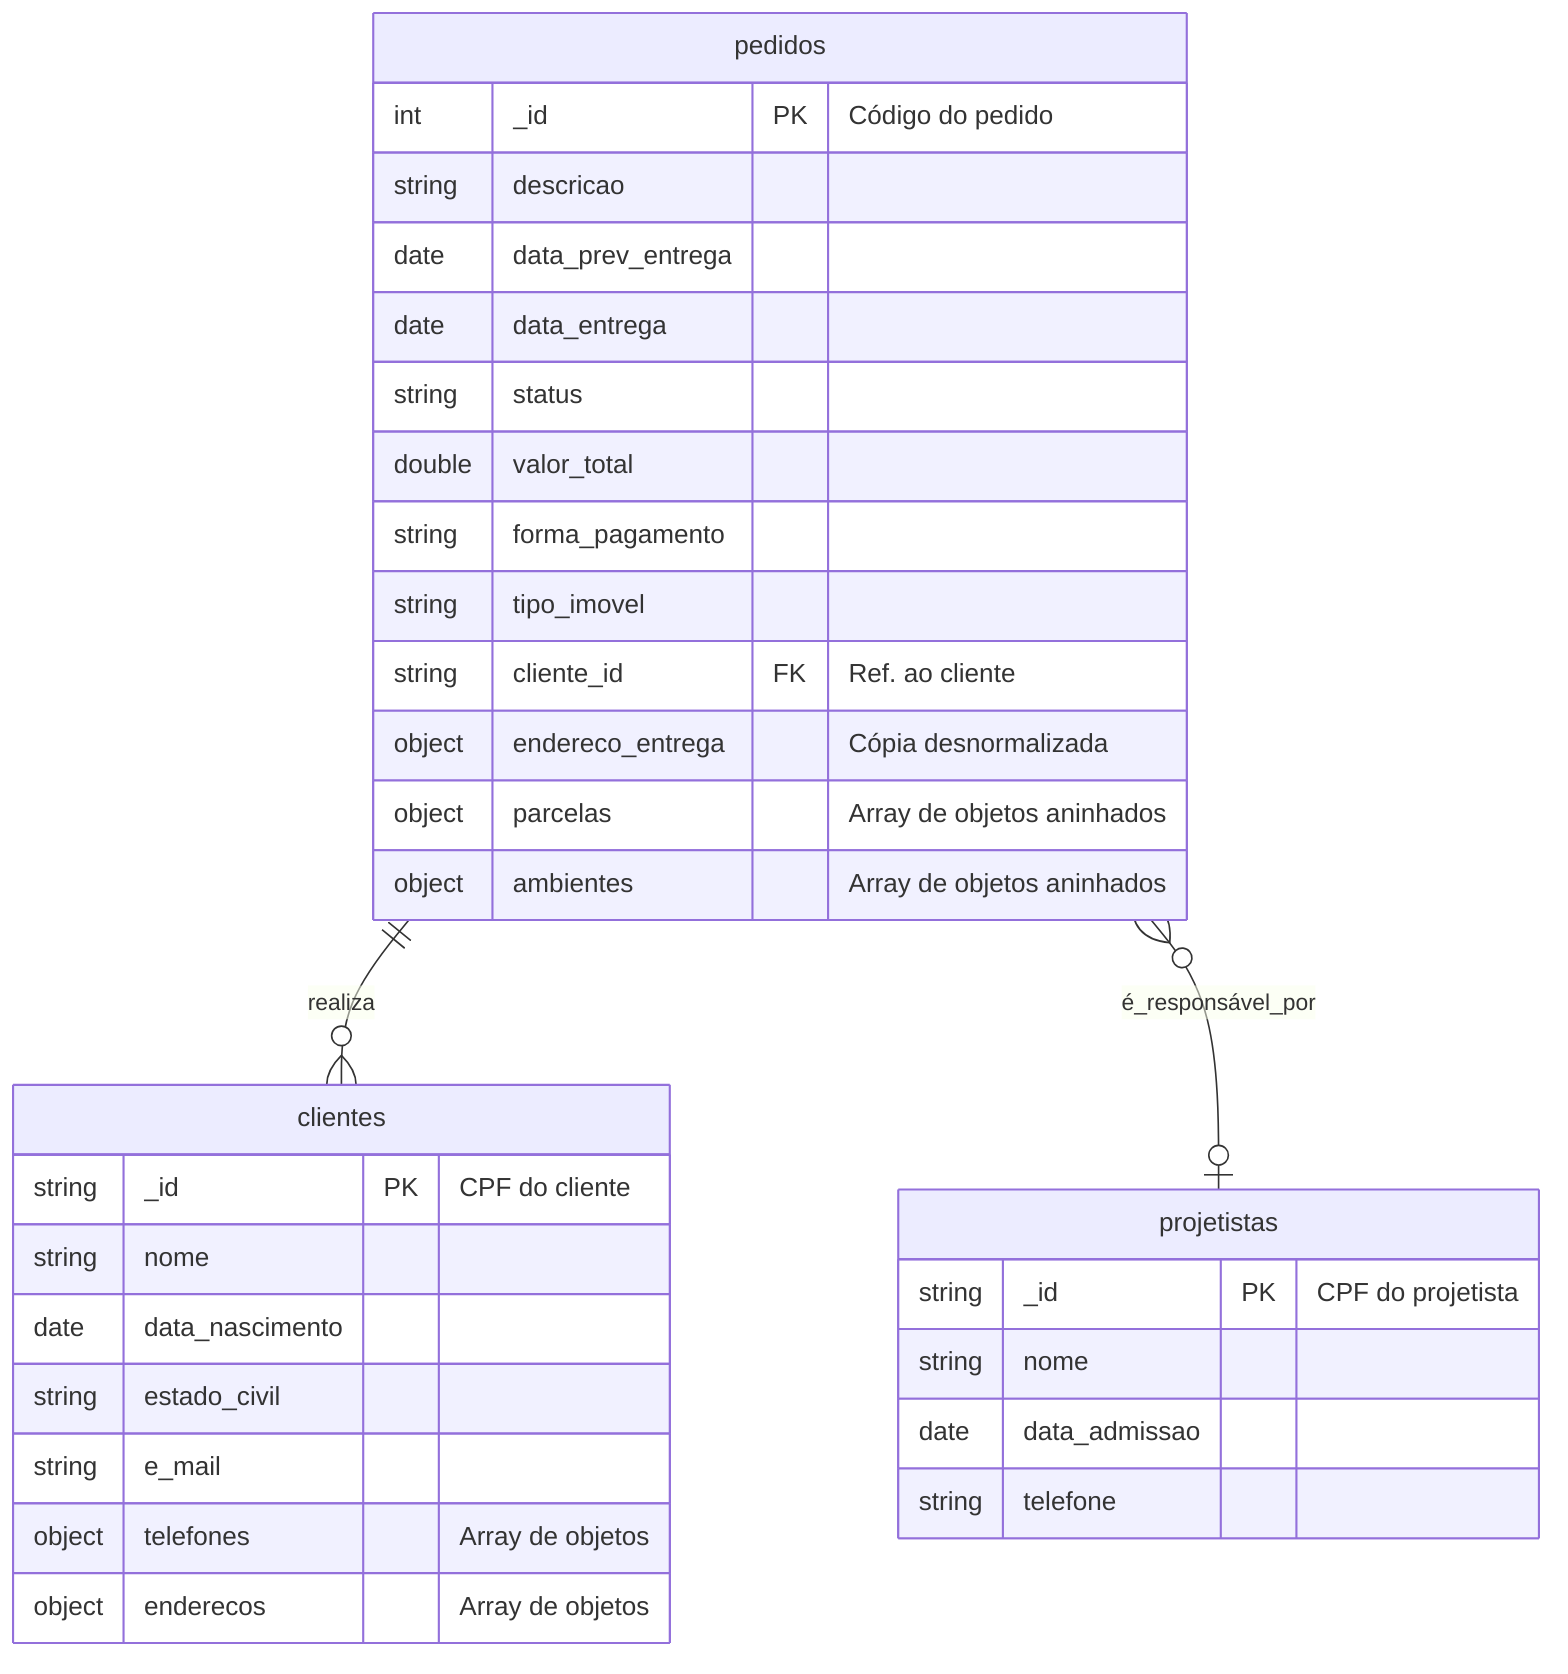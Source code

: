 erDiagram
    clientes {
        string _id PK "CPF do cliente"
        string nome
        date data_nascimento
        string estado_civil
        string e_mail
        object telefones "Array de objetos"
        object enderecos "Array de objetos"
    }

    projetistas {
        string _id PK "CPF do projetista"
        string nome
        date data_admissao
        string telefone
    }

    pedidos {
        int _id PK "Código do pedido"
        string descricao
        date data_prev_entrega
        date data_entrega
        string status
        double valor_total
        string forma_pagamento
        string tipo_imovel
        string cliente_id FK "Ref. ao cliente"
        object endereco_entrega "Cópia desnormalizada"
        object parcelas "Array de objetos aninhados"
        object ambientes "Array de objetos aninhados"
    }

    pedidos ||--o{ clientes : "realiza"
    pedidos }o--o| projetistas : "é_responsável_por"
